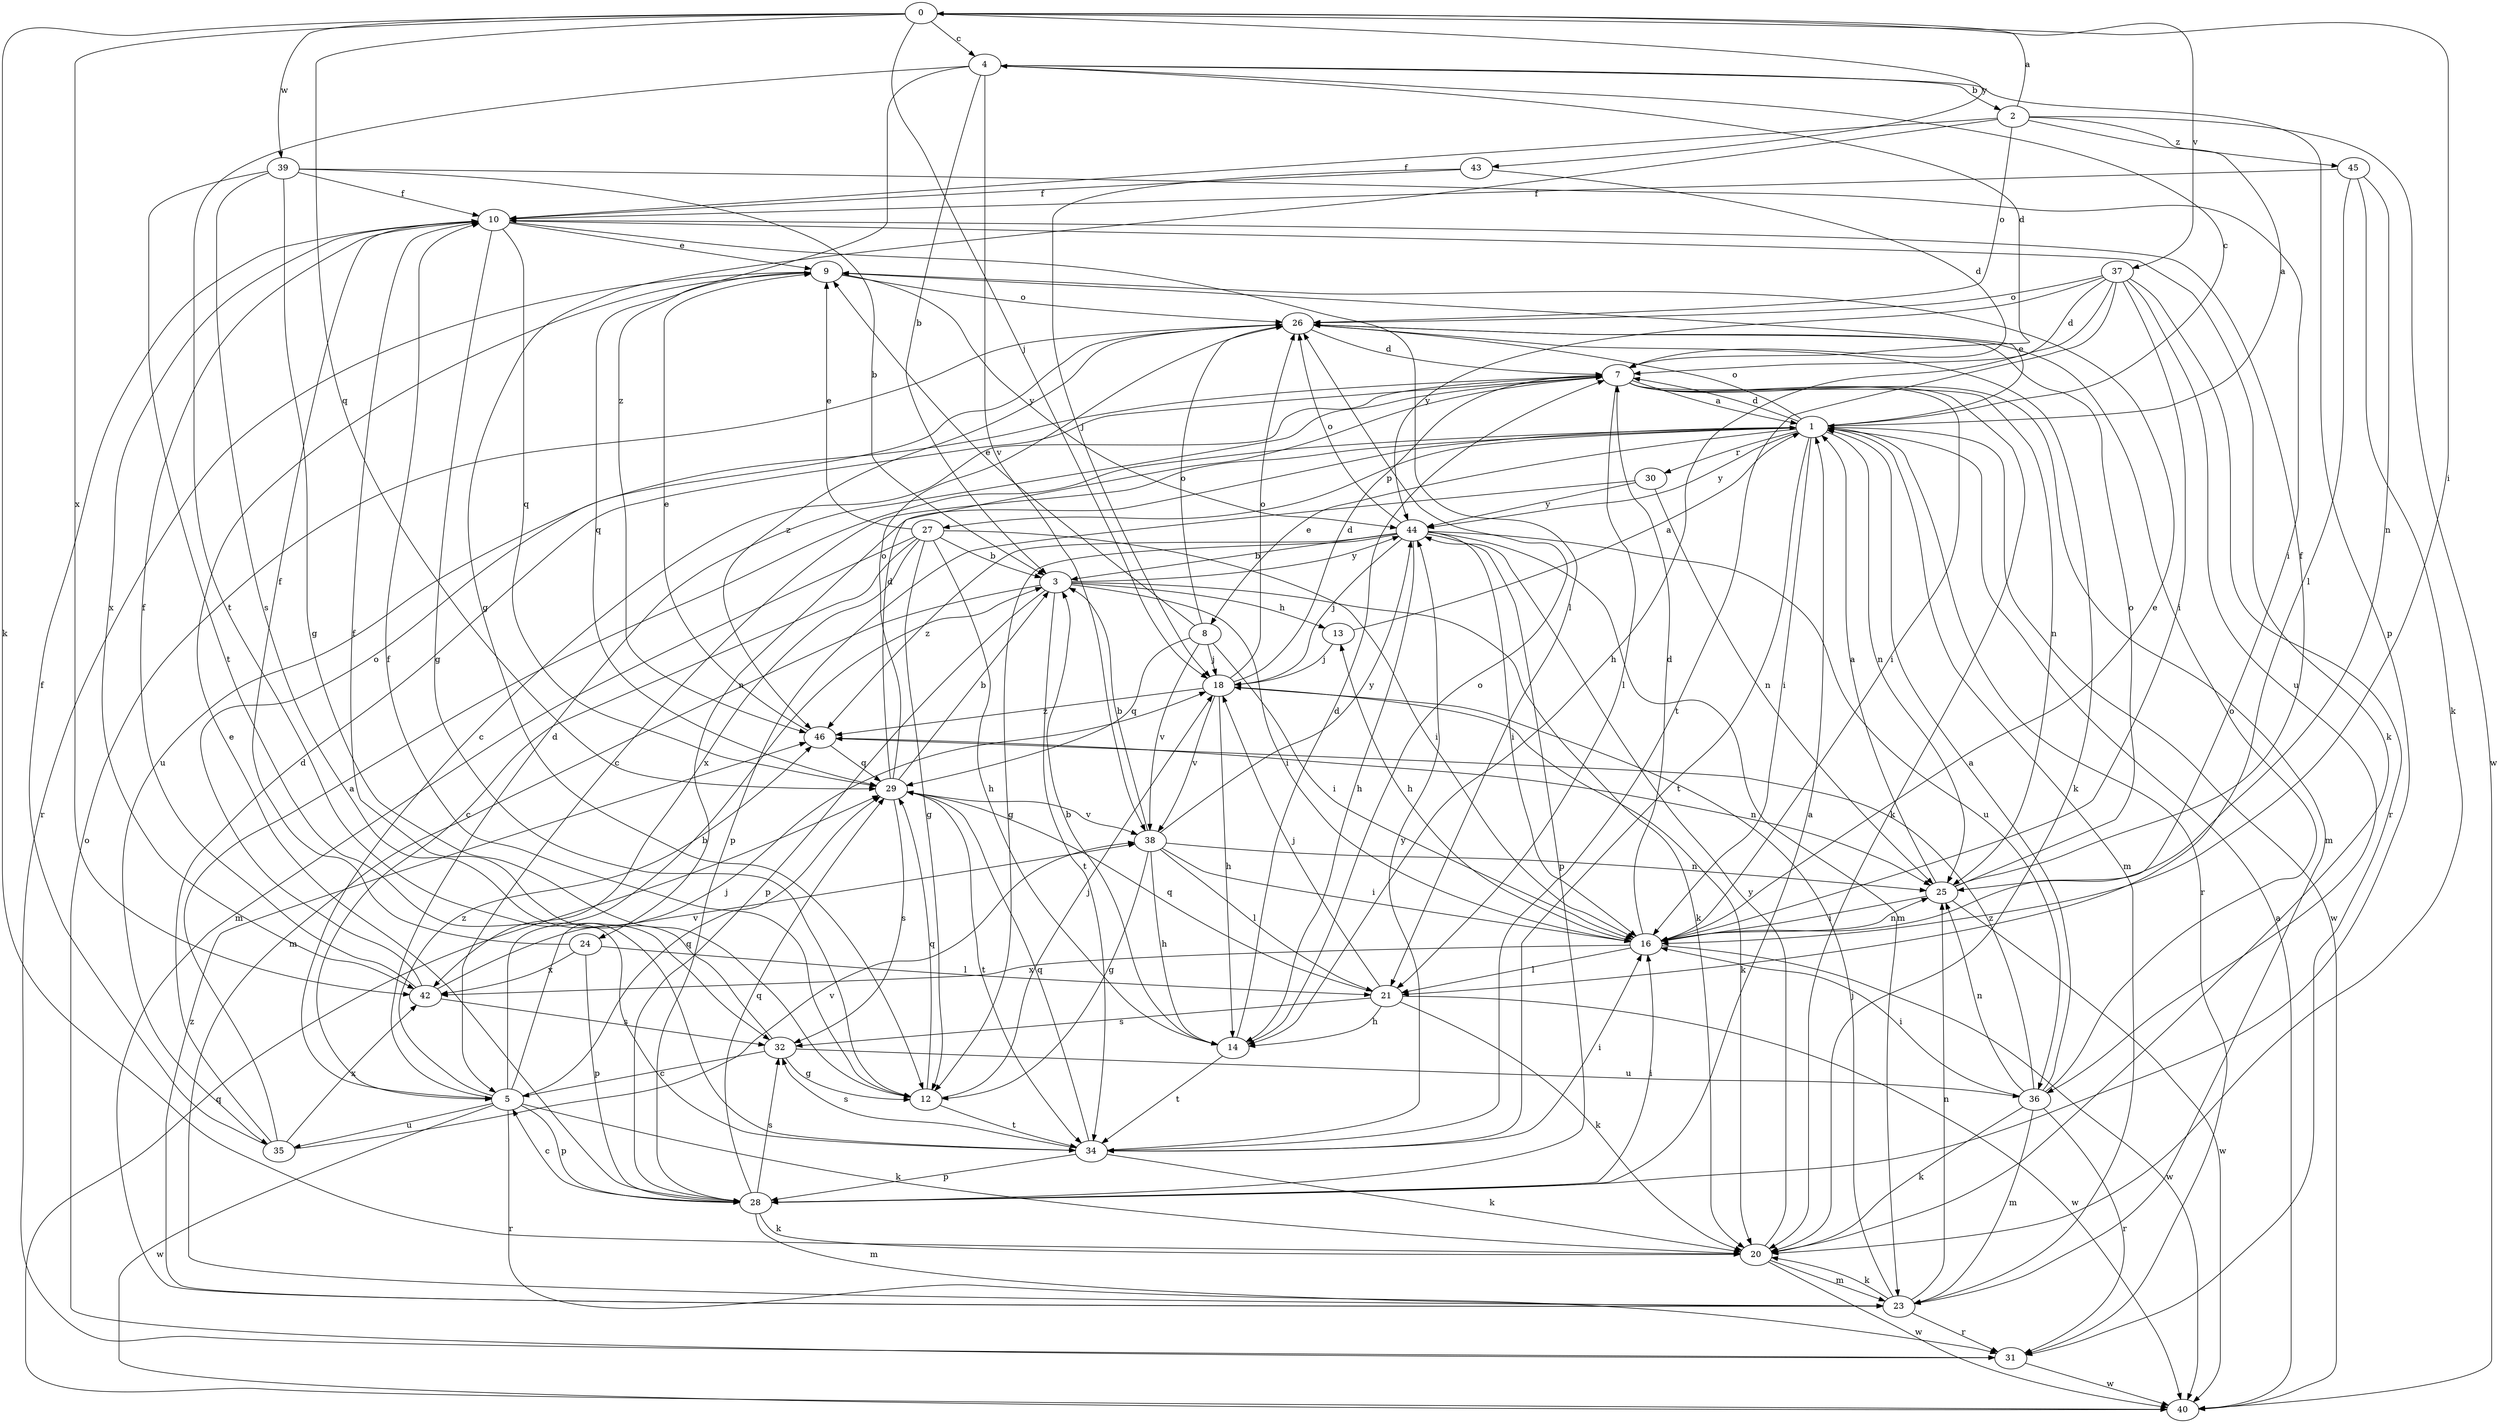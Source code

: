 strict digraph  {
0;
1;
2;
3;
4;
5;
7;
8;
9;
10;
12;
13;
14;
16;
18;
20;
21;
23;
24;
25;
26;
27;
28;
29;
30;
31;
32;
34;
35;
36;
37;
38;
39;
40;
42;
43;
44;
45;
46;
0 -> 4  [label=c];
0 -> 16  [label=i];
0 -> 18  [label=j];
0 -> 20  [label=k];
0 -> 29  [label=q];
0 -> 37  [label=v];
0 -> 39  [label=w];
0 -> 42  [label=x];
0 -> 43  [label=y];
1 -> 4  [label=c];
1 -> 5  [label=c];
1 -> 7  [label=d];
1 -> 8  [label=e];
1 -> 9  [label=e];
1 -> 16  [label=i];
1 -> 23  [label=m];
1 -> 24  [label=n];
1 -> 25  [label=n];
1 -> 26  [label=o];
1 -> 27  [label=p];
1 -> 30  [label=r];
1 -> 31  [label=r];
1 -> 34  [label=t];
1 -> 40  [label=w];
1 -> 44  [label=y];
2 -> 0  [label=a];
2 -> 1  [label=a];
2 -> 10  [label=f];
2 -> 12  [label=g];
2 -> 26  [label=o];
2 -> 40  [label=w];
2 -> 45  [label=z];
3 -> 13  [label=h];
3 -> 16  [label=i];
3 -> 20  [label=k];
3 -> 23  [label=m];
3 -> 28  [label=p];
3 -> 34  [label=t];
3 -> 44  [label=y];
4 -> 2  [label=b];
4 -> 3  [label=b];
4 -> 7  [label=d];
4 -> 28  [label=p];
4 -> 34  [label=t];
4 -> 38  [label=v];
4 -> 46  [label=z];
5 -> 3  [label=b];
5 -> 7  [label=d];
5 -> 18  [label=j];
5 -> 20  [label=k];
5 -> 28  [label=p];
5 -> 29  [label=q];
5 -> 31  [label=r];
5 -> 35  [label=u];
5 -> 40  [label=w];
5 -> 46  [label=z];
7 -> 1  [label=a];
7 -> 5  [label=c];
7 -> 16  [label=i];
7 -> 20  [label=k];
7 -> 21  [label=l];
7 -> 23  [label=m];
7 -> 25  [label=n];
7 -> 35  [label=u];
8 -> 9  [label=e];
8 -> 16  [label=i];
8 -> 18  [label=j];
8 -> 26  [label=o];
8 -> 29  [label=q];
8 -> 38  [label=v];
9 -> 26  [label=o];
9 -> 29  [label=q];
9 -> 31  [label=r];
9 -> 44  [label=y];
10 -> 9  [label=e];
10 -> 12  [label=g];
10 -> 20  [label=k];
10 -> 21  [label=l];
10 -> 29  [label=q];
10 -> 42  [label=x];
12 -> 10  [label=f];
12 -> 18  [label=j];
12 -> 29  [label=q];
12 -> 34  [label=t];
13 -> 1  [label=a];
13 -> 18  [label=j];
14 -> 3  [label=b];
14 -> 7  [label=d];
14 -> 26  [label=o];
14 -> 34  [label=t];
16 -> 7  [label=d];
16 -> 9  [label=e];
16 -> 13  [label=h];
16 -> 21  [label=l];
16 -> 25  [label=n];
16 -> 40  [label=w];
16 -> 42  [label=x];
18 -> 7  [label=d];
18 -> 14  [label=h];
18 -> 20  [label=k];
18 -> 26  [label=o];
18 -> 38  [label=v];
18 -> 46  [label=z];
20 -> 23  [label=m];
20 -> 40  [label=w];
20 -> 44  [label=y];
21 -> 14  [label=h];
21 -> 18  [label=j];
21 -> 20  [label=k];
21 -> 29  [label=q];
21 -> 32  [label=s];
21 -> 40  [label=w];
23 -> 18  [label=j];
23 -> 20  [label=k];
23 -> 25  [label=n];
23 -> 31  [label=r];
23 -> 46  [label=z];
24 -> 10  [label=f];
24 -> 21  [label=l];
24 -> 28  [label=p];
24 -> 42  [label=x];
25 -> 1  [label=a];
25 -> 10  [label=f];
25 -> 16  [label=i];
25 -> 26  [label=o];
25 -> 40  [label=w];
26 -> 7  [label=d];
26 -> 20  [label=k];
26 -> 46  [label=z];
27 -> 3  [label=b];
27 -> 5  [label=c];
27 -> 9  [label=e];
27 -> 12  [label=g];
27 -> 14  [label=h];
27 -> 16  [label=i];
27 -> 23  [label=m];
27 -> 42  [label=x];
28 -> 1  [label=a];
28 -> 5  [label=c];
28 -> 9  [label=e];
28 -> 16  [label=i];
28 -> 20  [label=k];
28 -> 23  [label=m];
28 -> 29  [label=q];
28 -> 32  [label=s];
29 -> 3  [label=b];
29 -> 7  [label=d];
29 -> 26  [label=o];
29 -> 32  [label=s];
29 -> 34  [label=t];
29 -> 38  [label=v];
30 -> 25  [label=n];
30 -> 28  [label=p];
30 -> 44  [label=y];
31 -> 26  [label=o];
31 -> 40  [label=w];
32 -> 5  [label=c];
32 -> 10  [label=f];
32 -> 12  [label=g];
32 -> 36  [label=u];
34 -> 16  [label=i];
34 -> 20  [label=k];
34 -> 28  [label=p];
34 -> 29  [label=q];
34 -> 32  [label=s];
34 -> 44  [label=y];
35 -> 1  [label=a];
35 -> 7  [label=d];
35 -> 10  [label=f];
35 -> 38  [label=v];
35 -> 42  [label=x];
36 -> 1  [label=a];
36 -> 16  [label=i];
36 -> 20  [label=k];
36 -> 23  [label=m];
36 -> 25  [label=n];
36 -> 26  [label=o];
36 -> 31  [label=r];
36 -> 46  [label=z];
37 -> 7  [label=d];
37 -> 14  [label=h];
37 -> 16  [label=i];
37 -> 26  [label=o];
37 -> 31  [label=r];
37 -> 34  [label=t];
37 -> 36  [label=u];
37 -> 44  [label=y];
38 -> 3  [label=b];
38 -> 12  [label=g];
38 -> 14  [label=h];
38 -> 16  [label=i];
38 -> 21  [label=l];
38 -> 25  [label=n];
38 -> 44  [label=y];
39 -> 3  [label=b];
39 -> 10  [label=f];
39 -> 12  [label=g];
39 -> 16  [label=i];
39 -> 32  [label=s];
39 -> 34  [label=t];
40 -> 1  [label=a];
40 -> 29  [label=q];
42 -> 10  [label=f];
42 -> 26  [label=o];
42 -> 32  [label=s];
42 -> 38  [label=v];
43 -> 7  [label=d];
43 -> 10  [label=f];
43 -> 18  [label=j];
44 -> 3  [label=b];
44 -> 12  [label=g];
44 -> 14  [label=h];
44 -> 16  [label=i];
44 -> 18  [label=j];
44 -> 23  [label=m];
44 -> 26  [label=o];
44 -> 28  [label=p];
44 -> 36  [label=u];
44 -> 46  [label=z];
45 -> 10  [label=f];
45 -> 20  [label=k];
45 -> 21  [label=l];
45 -> 25  [label=n];
46 -> 9  [label=e];
46 -> 25  [label=n];
46 -> 29  [label=q];
}
